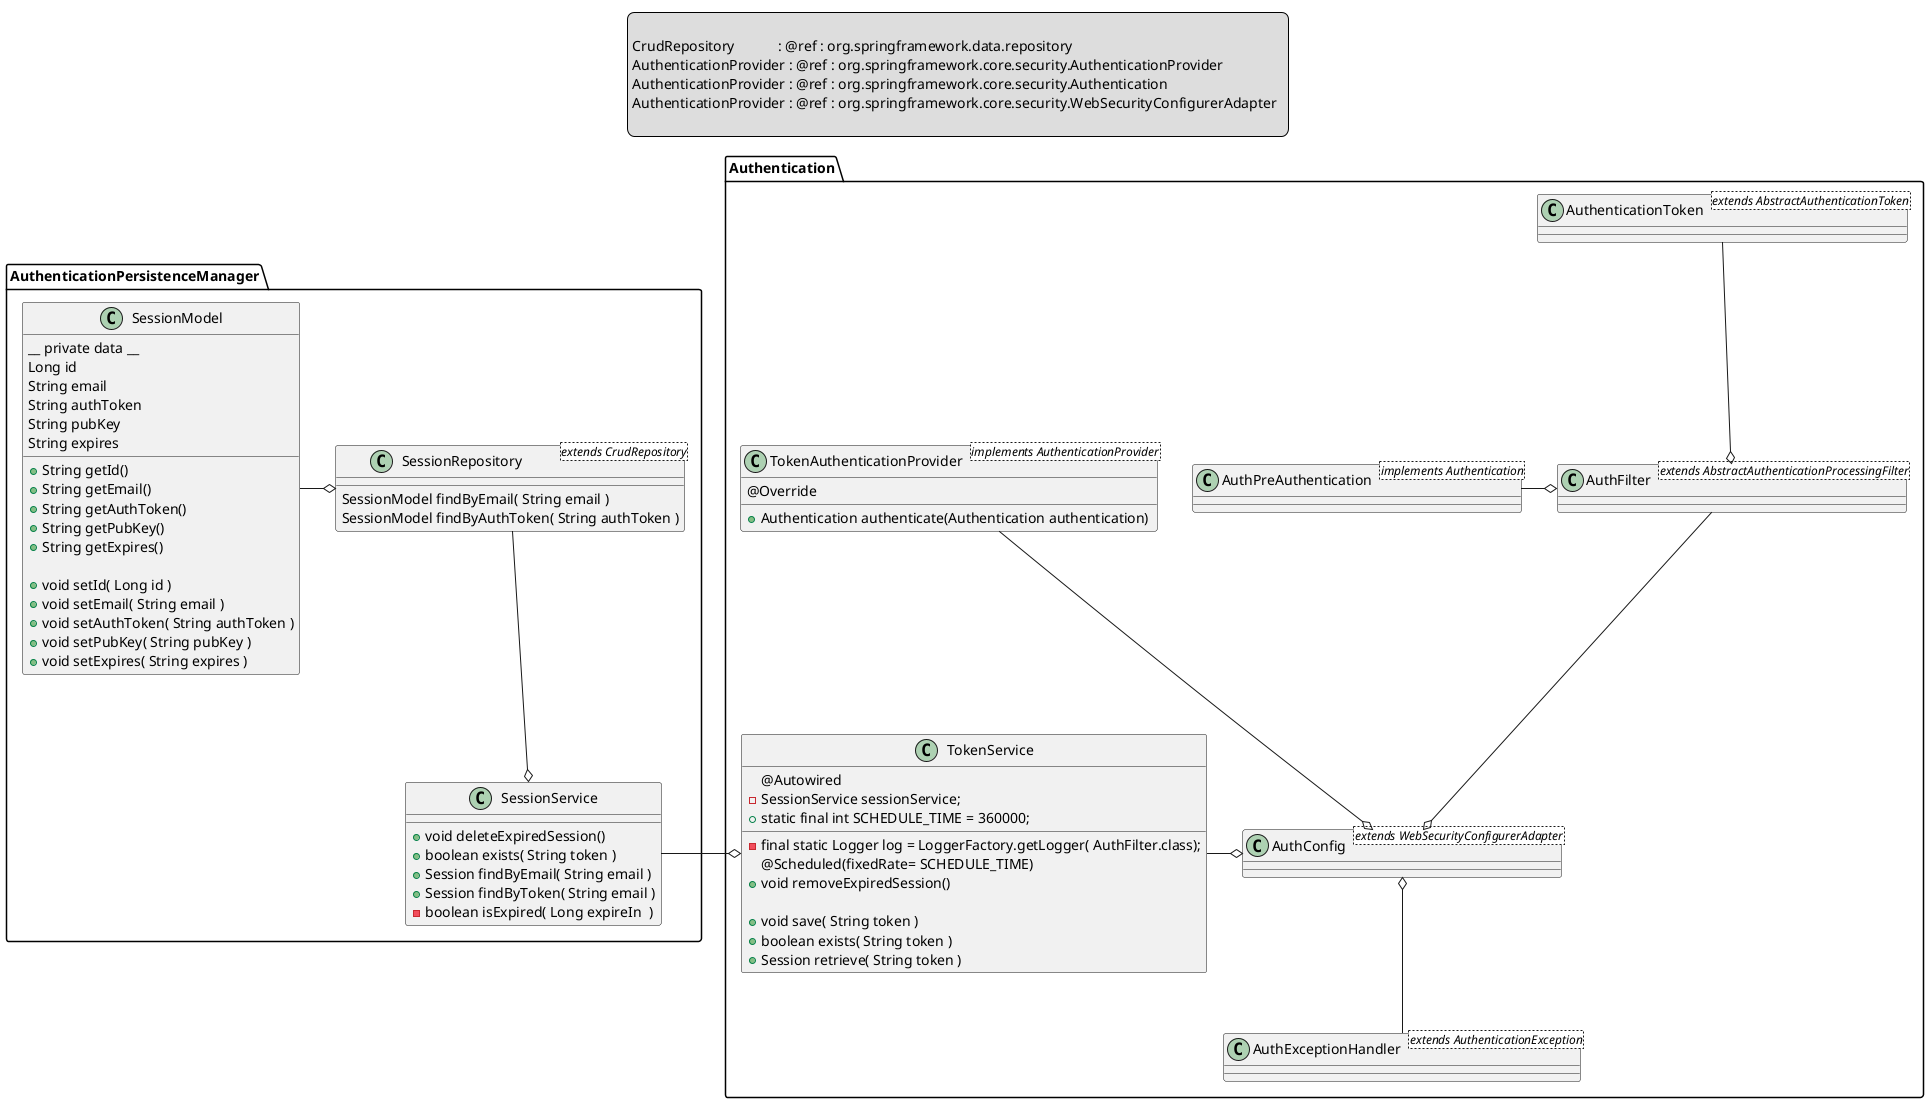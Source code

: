 @startuml





package "AuthenticationPersistenceManager" {

class SessionModel{

	+ String getId()
	+ String getEmail()
	+ String getAuthToken()
	+ String getPubKey()
	+ String getExpires()

	+ void setId( Long id )
	+ void setEmail( String email )
	+ void setAuthToken( String authToken )
	+ void setPubKey( String pubKey )
	+ void setExpires( String expires )

	__ private data __
	Long id
	String email
	String authToken
	String pubKey
	String expires

}

class SessionRepository <extends CrudRepository>{
	SessionModel findByEmail( String email )
	SessionModel findByAuthToken( String authToken )
}

class SessionService{
    + void deleteExpiredSession()
	+ boolean exists( String token )
	+ Session findByEmail( String email )
	+ Session findByToken( String email )
	- boolean isExpired( Long expireIn  )
}
	SessionModel -o SessionRepository  
	SessionRepository  --o SessionService
}

package "Authentication" {

class TokenService{
	@Autowired
	- SessionService sessionService;
	- final static Logger log = LoggerFactory.getLogger( AuthFilter.class);
	+ static final int SCHEDULE_TIME = 360000; 

	@Scheduled(fixedRate= SCHEDULE_TIME)
	+ void removeExpiredSession()

	+ void save( String token )
	+ boolean exists( String token )
	+ Session retrieve( String token )
}

class AuthFilter<extends AbstractAuthenticationProcessingFilter>{

}

class TokenAuthenticationProvider<implements AuthenticationProvider> {

	@Override
	+ Authentication authenticate(Authentication authentication)
}


class AuthConfig<extends WebSecurityConfigurerAdapter>{

}


class AuthExceptionHandler<extends AuthenticationException>{

}

class AuthPreAuthentication<implements Authentication>{

}

class AuthenticationToken<extends AbstractAuthenticationToken>{

}

TokenAuthenticationProvider --o AuthConfig
AuthFilter --o AuthConfig
AuthenticationToken --o AuthFilter
AuthPreAuthentication -o AuthFilter
AuthConfig o-- AuthExceptionHandler 

TokenService o- SessionService
TokenService -o AuthConfig

}

legend top

CrudRepository	        : @ref : org.springframework.data.repository  
AuthenticationProvider : @ref : org.springframework.core.security.AuthenticationProvider  
AuthenticationProvider : @ref : org.springframework.core.security.Authentication  
AuthenticationProvider : @ref : org.springframework.core.security.WebSecurityConfigurerAdapter  

endlegend 


@enduml